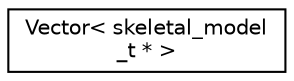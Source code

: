 digraph "Graphical Class Hierarchy"
{
 // INTERACTIVE_SVG=YES
  edge [fontname="Helvetica",fontsize="10",labelfontname="Helvetica",labelfontsize="10"];
  node [fontname="Helvetica",fontsize="10",shape=record];
  rankdir="LR";
  Node1 [label="Vector\< skeletal_model\l_t * \>",height=0.2,width=0.4,color="black", fillcolor="white", style="filled",URL="$class_vector.html"];
}
